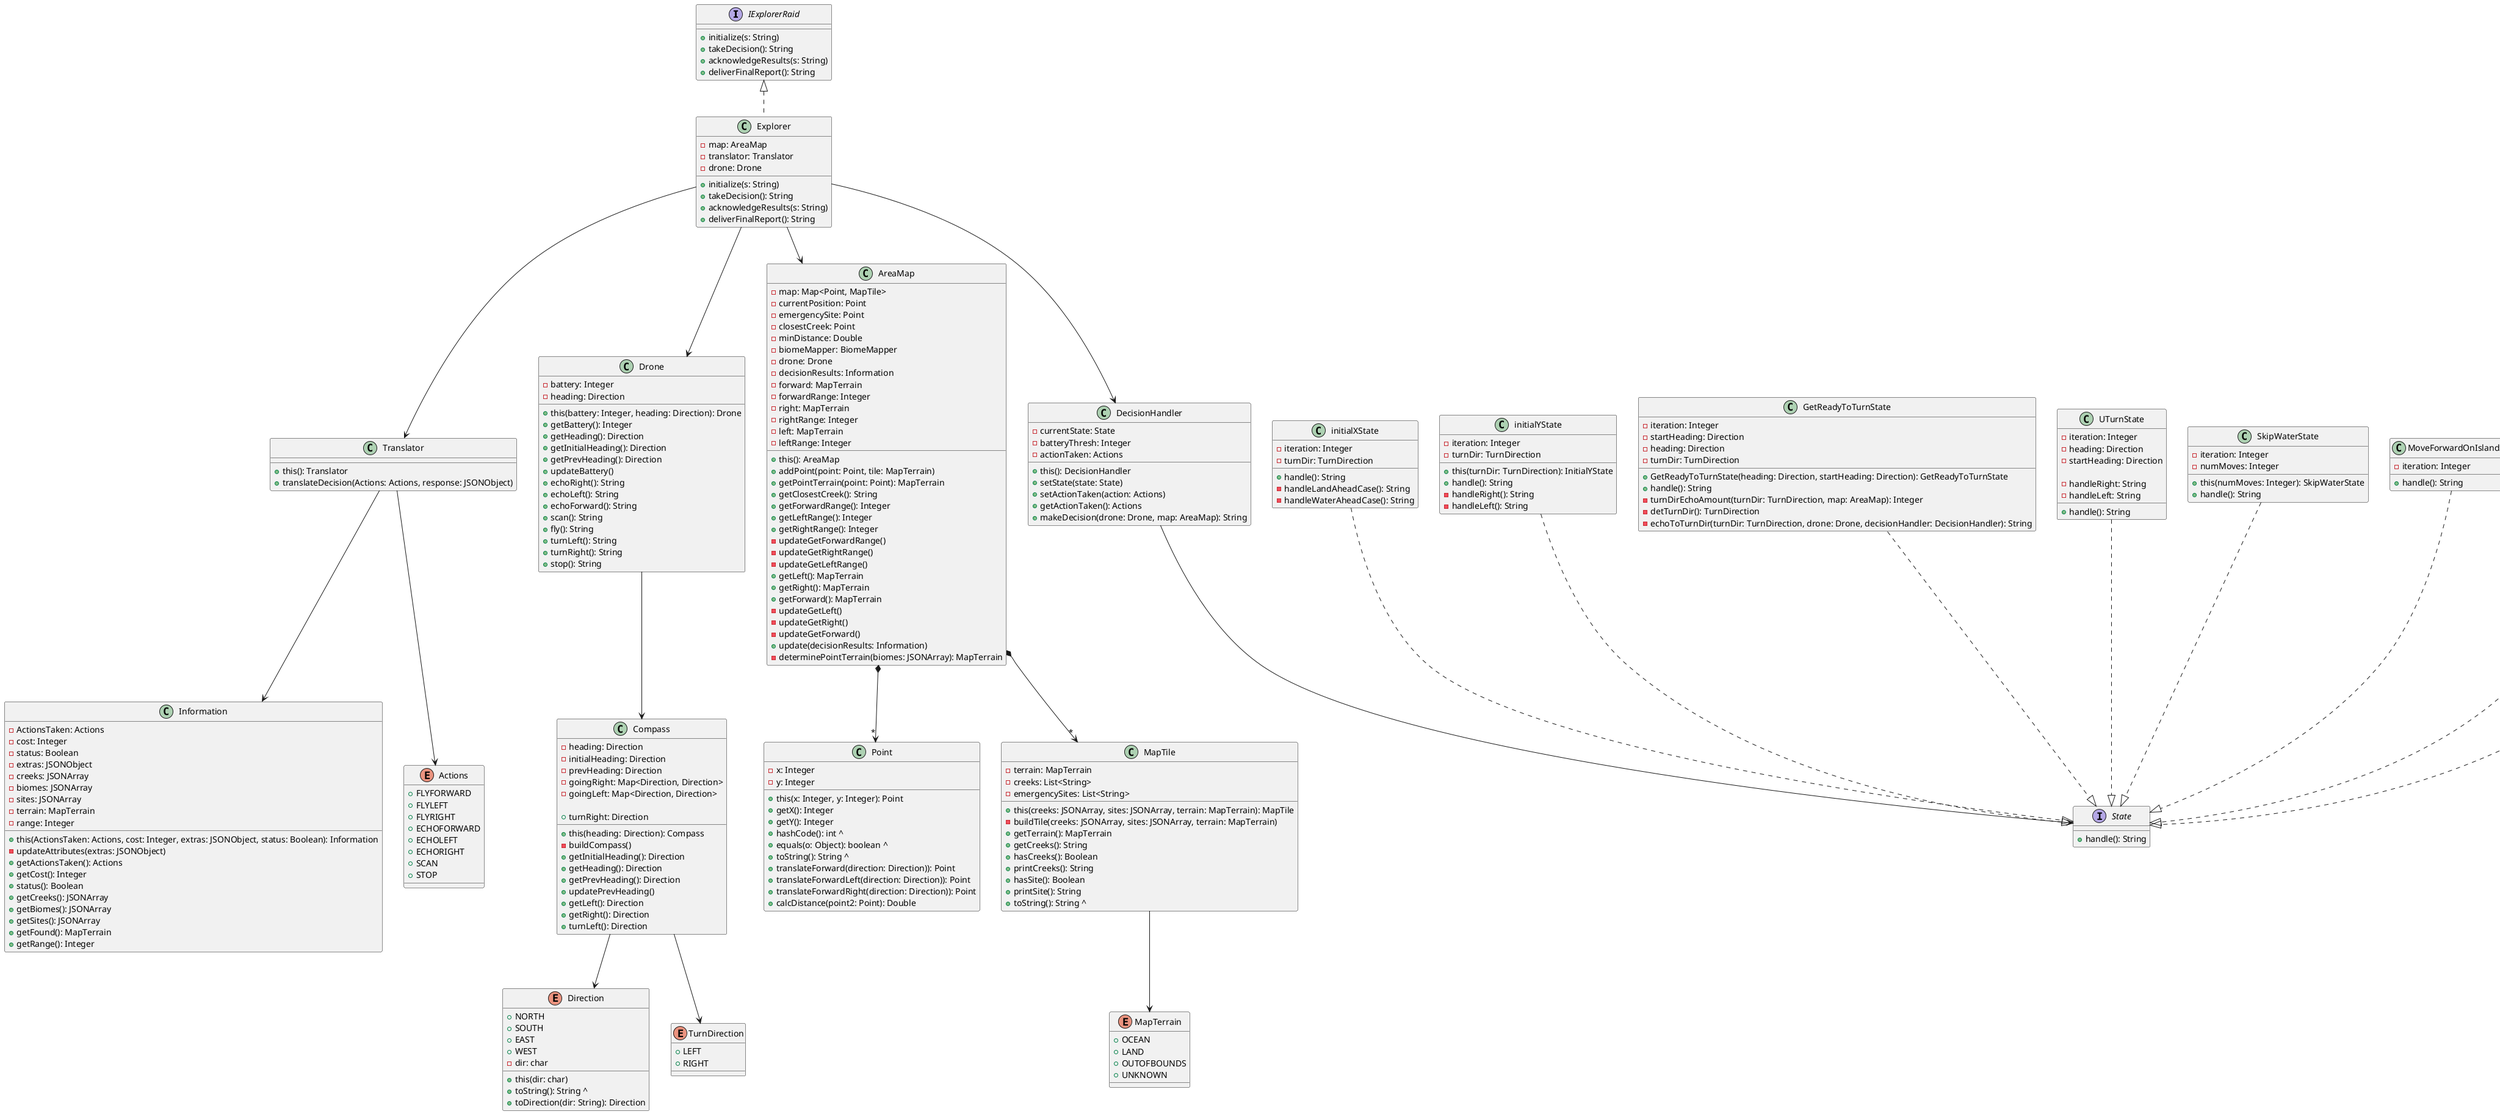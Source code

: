 @startuml structure

interface IExplorerRaid {
    +initialize(s: String)
    +takeDecision(): String
    +acknowledgeResults(s: String)
    +deliverFinalReport(): String
}
interface State {
    +handle(): String
}
interface SearchAlgorithm {
    +searchArea(): String
}

class Explorer {
    -map: AreaMap
    -translator: Translator
    -drone: Drone

    +initialize(s: String)
    +takeDecision(): String
    +acknowledgeResults(s: String)
    +deliverFinalReport(): String
}
class Translator {
    +this(): Translator
    +translateDecision(Actions: Actions, response: JSONObject)
}
class Information {
    -ActionsTaken: Actions
    -cost: Integer
    -status: Boolean
    -extras: JSONObject
    -creeks: JSONArray
    -biomes: JSONArray
    -sites: JSONArray
    -terrain: MapTerrain
    -range: Integer

    +this(ActionsTaken: Actions, cost: Integer, extras: JSONObject, status: Boolean): Information
    -updateAttributes(extras: JSONObject)
    +getActionsTaken(): Actions
    +getCost(): Integer
    +status(): Boolean
    +getCreeks(): JSONArray
    +getBiomes(): JSONArray
    +getSites(): JSONArray
    +getFound(): MapTerrain
    +getRange(): Integer
}
class Drone {
    -battery: Integer
    -heading: Direction

    +this(battery: Integer, heading: Direction): Drone
    +getBattery(): Integer
    +getHeading(): Direction
    +getInitialHeading(): Direction
    +getPrevHeading(): Direction
    +updateBattery()
    +echoRight(): String
    +echoLeft(): String
    +echoForward(): String
    +scan(): String
    +fly(): String
    +turnLeft(): String
    +turnRight(): String
    +stop(): String
}
class Compass {
    -heading: Direction
    -initialHeading: Direction
    -prevHeading: Direction
    -goingRight: Map<Direction, Direction>
    -goingLeft: Map<Direction, Direction>

    +this(heading: Direction): Compass
    -buildCompass()
    +getInitialHeading(): Direction
    +getHeading(): Direction
    +getPrevHeading(): Direction
    +updatePrevHeading()
    +getLeft(): Direction
    +getRight(): Direction
    +turnLeft(): Direction
    +turnRight: Direction
}
class Point {
    -x: Integer
    -y: Integer

    +this(x: Integer, y: Integer): Point
    +getX(): Integer
    +getY(): Integer
    +hashCode(): int ^
    +equals(o: Object): boolean ^
    +toString(): String ^
    +translateForward(direction: Direction)): Point
    +translateForwardLeft(direction: Direction)): Point
    +translateForwardRight(direction: Direction)): Point
    +calcDistance(point2: Point): Double
}
class AreaMap {
    -map: Map<Point, MapTile>
    -currentPosition: Point
    -emergencySite: Point
    -closestCreek: Point
    -minDistance: Double
    -biomeMapper: BiomeMapper
    -drone: Drone
    -decisionResults: Information
    -forward: MapTerrain
    -forwardRange: Integer
    -right: MapTerrain
    -rightRange: Integer
    -left: MapTerrain
    -leftRange: Integer

    +this(): AreaMap
    +addPoint(point: Point, tile: MapTerrain)
    +getPointTerrain(point: Point): MapTerrain
    +getClosestCreek(): String
    +getForwardRange(): Integer
    +getLeftRange(): Integer
    +getRightRange(): Integer
    -updateGetForwardRange()
    -updateGetRightRange()
    -updateGetLeftRange()
    +getLeft(): MapTerrain
    +getRight(): MapTerrain
    +getForward(): MapTerrain
    -updateGetLeft()
    -updateGetRight()
    -updateGetForward()
    +update(decisionResults: Information)
    -determinePointTerrain(biomes: JSONArray): MapTerrain

}
class MapTile {
    -terrain: MapTerrain
    -creeks: List<String>
    -emergencySites: List<String>

    +this(creeks: JSONArray, sites: JSONArray, terrain: MapTerrain): MapTile
    -buildTile(creeks: JSONArray, sites: JSONArray, terrain: MapTerrain)
    +getTerrain(): MapTerrain
    +getCreeks(): String
    +hasCreeks(): Boolean
    +printCreeks(): String
    +hasSite(): Boolean
    +printSite(): String
    +toString(): String ^
}
class DecisionHandler {
    -currentState: State
    -batteryThresh: Integer
    -actionTaken: Actions

    +this(): DecisionHandler
    +setState(state: State)
    +setActionTaken(action: Actions)
    +getActionTaken(): Actions
    +makeDecision(drone: Drone, map: AreaMap): String
}
class initialXState {
    -iteration: Integer
    -turnDir: TurnDirection

    +handle(): String
    -handleLandAheadCase(): String
    -handleWaterAheadCase(): String
}
class initialYState {
    -iteration: Integer
    -turnDir: TurnDirection

    +this(turnDir: TurnDirection): InitialYState
    +handle(): String
    -handleRight(): String
    -handleLeft(): String
}
class GetReadyToTurnState {
    -iteration: Integer
    -startHeading: Direction
    -heading: Direction
    -turnDir: TurnDirection

    +GetReadyToTurnState(heading: Direction, startHeading: Direction): GetReadyToTurnState
    +handle(): String
    -turnDirEchoAmount(turnDir: TurnDirection, map: AreaMap): Integer
    -detTurnDir(): TurnDirection
    -echoToTurnDir(turnDir: TurnDirection, drone: Drone, decisionHandler: DecisionHandler): String
}
class UTurnState {
    -iteration: Integer
    -heading: Direction
    -startHeading: Direction

    +handle(): String
    -handleRight: String
    -handleLeft: String
}
class SkipWaterState {
    -iteration: Integer
    -numMoves: Integer

    +this(numMoves: Integer): SkipWaterState
    +handle(): String
}
class MoveForwardOnIslandState {
    -iteration: Integer

    +handle(): String
}
class SearchIslandState {
    -technique: ISearchAlgorithm
    +handle(): String
}
class StopState {
    +handle(): String
}
class EfficientSearch {
    -iteration: Integer
    -LandTraversalIteration: Integer

    +searchArea(): String
}
class GridSearch {
    -queue: GridQueue
    -command: CommandBook
    -mode: String
    -down: Boolean
    -interlaceCheck: Boolean
    -start: Boolean
    -count: Integer

    +searchArea()
    +makeDecision(found: String, range: Integer, biome: String, compass: Compass): String
    +refillQueue(found: String, range: Integer, biome: String, compass: Compass)
}
class GridQueue {
    +queue: Queue<String>

    +this(): GridQueue
    +enqueue()
    +dequeue(): String
    +isEmpty(): Boolean
    +getQueue(): Queue<String>
}

enum Direction {
    +NORTH
    +SOUTH
    +EAST
    +WEST
    -dir: char
    +this(dir: char)
    +toString(): String ^
    +toDirection(dir: String): Direction
}
enum MapTerrain {
    +OCEAN
    +LAND
    +OUTOFBOUNDS
    +UNKNOWN
}
enum Actions {
    +FLYFORWARD
    +FLYLEFT
    +FLYRIGHT
    +ECHOFORWARD
    +ECHOLEFT
    +ECHORIGHT
    +SCAN
    +STOP
}
enum TurnDirection {
    +LEFT
    +RIGHT
}

IExplorerRaid <|.. Explorer
Explorer --> Translator
Translator --> Information
Translator --> Actions
Explorer --> Drone
Drone --> Compass
Compass --> Direction
Compass --> TurnDirection
Explorer --> AreaMap
AreaMap *--> "*" Point
AreaMap *--> "*" MapTile
MapTile --> MapTerrain
Explorer --> DecisionHandler
DecisionHandler --> State
initialXState ..|> State
initialYState ..|> State
SearchIslandState ..|> State
SearchIslandState --> SearchAlgorithm
EfficientSearch ..|> SearchAlgorithm
GridSearch ..|> SearchAlgorithm
GridSearch --> GridQueue
SkipWaterState ..|> State
MoveForwardOnIslandState ..|> State
GetReadyToTurnState ..|> State
UTurnState ..|> State
StopState ..|> State


@enduml
